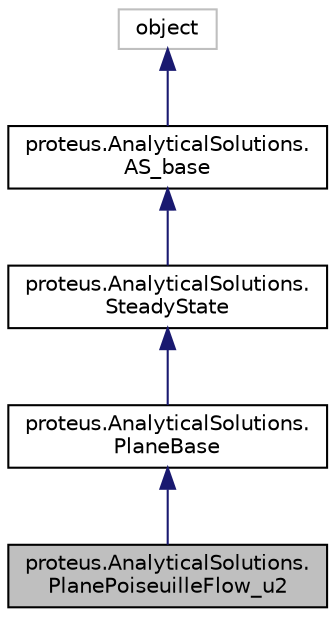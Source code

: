 digraph "proteus.AnalyticalSolutions.PlanePoiseuilleFlow_u2"
{
 // LATEX_PDF_SIZE
  edge [fontname="Helvetica",fontsize="10",labelfontname="Helvetica",labelfontsize="10"];
  node [fontname="Helvetica",fontsize="10",shape=record];
  Node1 [label="proteus.AnalyticalSolutions.\lPlanePoiseuilleFlow_u2",height=0.2,width=0.4,color="black", fillcolor="grey75", style="filled", fontcolor="black",tooltip=" "];
  Node2 -> Node1 [dir="back",color="midnightblue",fontsize="10",style="solid",fontname="Helvetica"];
  Node2 [label="proteus.AnalyticalSolutions.\lPlaneBase",height=0.2,width=0.4,color="black", fillcolor="white", style="filled",URL="$classproteus_1_1AnalyticalSolutions_1_1PlaneBase.html",tooltip=" "];
  Node3 -> Node2 [dir="back",color="midnightblue",fontsize="10",style="solid",fontname="Helvetica"];
  Node3 [label="proteus.AnalyticalSolutions.\lSteadyState",height=0.2,width=0.4,color="black", fillcolor="white", style="filled",URL="$classproteus_1_1AnalyticalSolutions_1_1SteadyState.html",tooltip=" "];
  Node4 -> Node3 [dir="back",color="midnightblue",fontsize="10",style="solid",fontname="Helvetica"];
  Node4 [label="proteus.AnalyticalSolutions.\lAS_base",height=0.2,width=0.4,color="black", fillcolor="white", style="filled",URL="$classproteus_1_1AnalyticalSolutions_1_1AS__base.html",tooltip=" "];
  Node5 -> Node4 [dir="back",color="midnightblue",fontsize="10",style="solid",fontname="Helvetica"];
  Node5 [label="object",height=0.2,width=0.4,color="grey75", fillcolor="white", style="filled",tooltip=" "];
}
